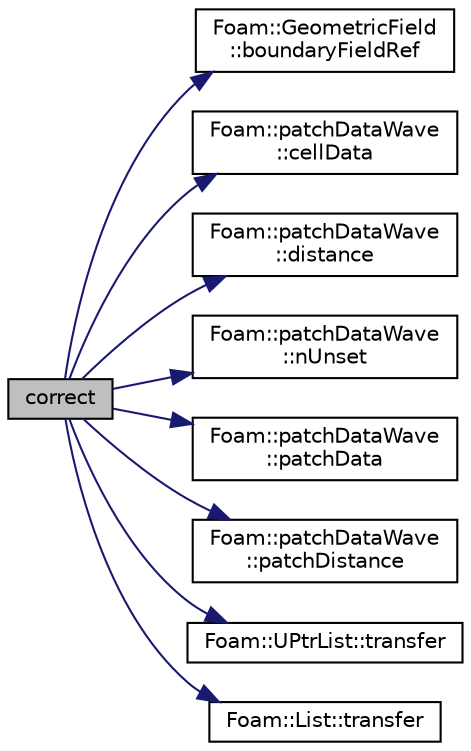 digraph "correct"
{
  bgcolor="transparent";
  edge [fontname="Helvetica",fontsize="10",labelfontname="Helvetica",labelfontsize="10"];
  node [fontname="Helvetica",fontsize="10",shape=record];
  rankdir="LR";
  Node22 [label="correct",height=0.2,width=0.4,color="black", fillcolor="grey75", style="filled", fontcolor="black"];
  Node22 -> Node23 [color="midnightblue",fontsize="10",style="solid",fontname="Helvetica"];
  Node23 [label="Foam::GeometricField\l::boundaryFieldRef",height=0.2,width=0.4,color="black",URL="$a23249.html#af3831c9fea9f6ae7532a6d57cc67c959",tooltip="Return a reference to the boundary field. "];
  Node22 -> Node24 [color="midnightblue",fontsize="10",style="solid",fontname="Helvetica"];
  Node24 [label="Foam::patchDataWave\l::cellData",height=0.2,width=0.4,color="black",URL="$a26093.html#a9bddfbce8fb5e37a8e252467a2fab638"];
  Node22 -> Node25 [color="midnightblue",fontsize="10",style="solid",fontname="Helvetica"];
  Node25 [label="Foam::patchDataWave\l::distance",height=0.2,width=0.4,color="black",URL="$a26093.html#a5b816aa4e00ea5343998a038e3f0accc"];
  Node22 -> Node26 [color="midnightblue",fontsize="10",style="solid",fontname="Helvetica"];
  Node26 [label="Foam::patchDataWave\l::nUnset",height=0.2,width=0.4,color="black",URL="$a26093.html#a78e653d596ede2acbf2a8fe9cab836f6"];
  Node22 -> Node27 [color="midnightblue",fontsize="10",style="solid",fontname="Helvetica"];
  Node27 [label="Foam::patchDataWave\l::patchData",height=0.2,width=0.4,color="black",URL="$a26093.html#acd294583a29461769b0b08ef6c5bad46"];
  Node22 -> Node28 [color="midnightblue",fontsize="10",style="solid",fontname="Helvetica"];
  Node28 [label="Foam::patchDataWave\l::patchDistance",height=0.2,width=0.4,color="black",URL="$a26093.html#a2c9afae0573aaff878df75da9175fac1"];
  Node22 -> Node29 [color="midnightblue",fontsize="10",style="solid",fontname="Helvetica"];
  Node29 [label="Foam::UPtrList::transfer",height=0.2,width=0.4,color="black",URL="$a27101.html#a3244b3259c1d5a8c618a0954389e4a9d",tooltip="Transfer the contents of the argument UPtrList into this. "];
  Node22 -> Node30 [color="midnightblue",fontsize="10",style="solid",fontname="Helvetica"];
  Node30 [label="Foam::List::transfer",height=0.2,width=0.4,color="black",URL="$a26833.html#a25ad1d2084d16b234b0cf91c07e832c0",tooltip="Transfer the contents of the argument List into this list. "];
}
